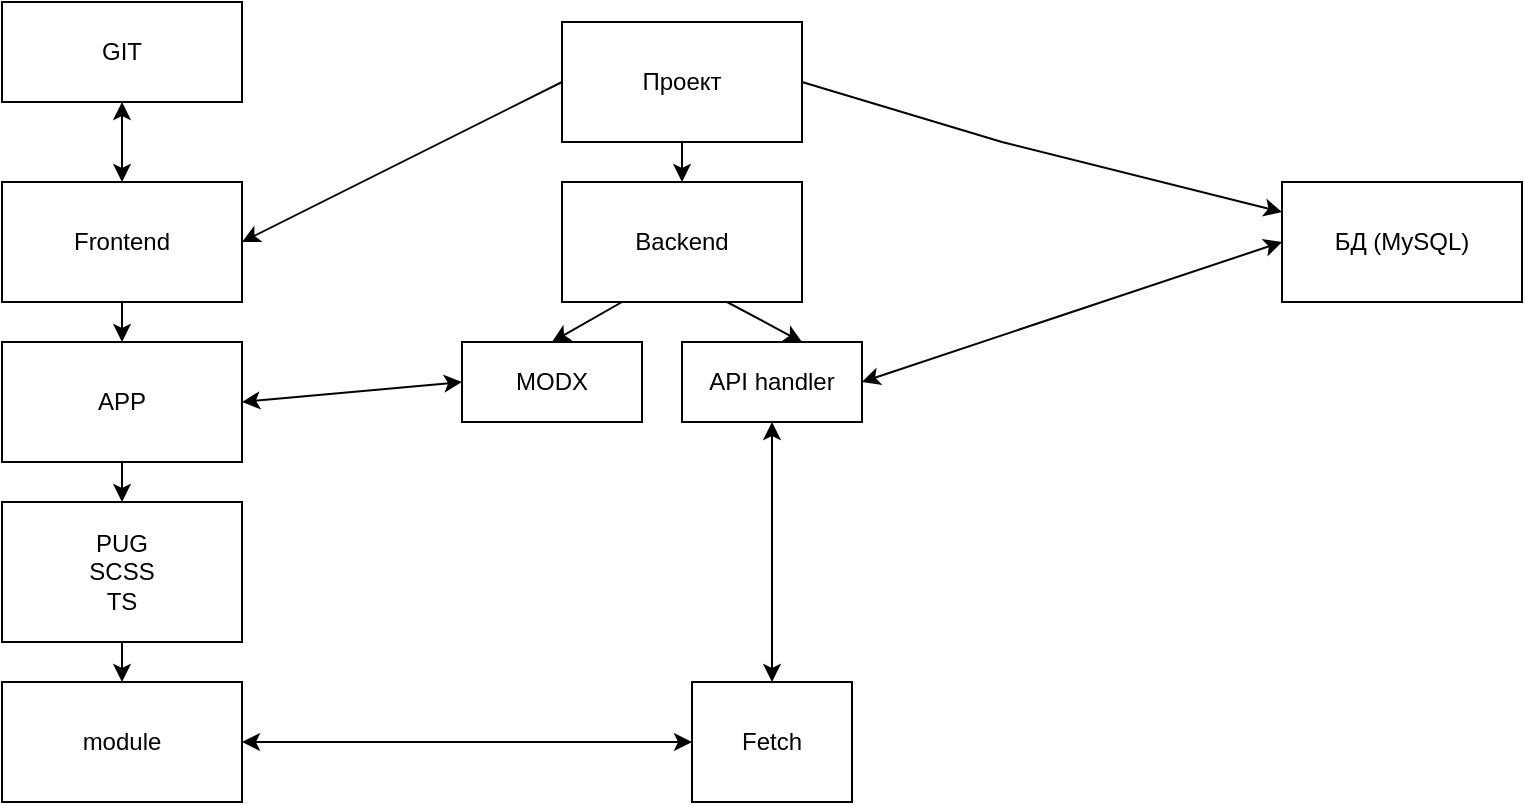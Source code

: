 <mxfile version="23.1.1" type="github">
  <diagram name="Страница — 1" id="vbixbzX4doHzllJDtg5d">
    <mxGraphModel dx="956" dy="546" grid="1" gridSize="10" guides="1" tooltips="1" connect="1" arrows="1" fold="1" page="1" pageScale="1" pageWidth="827" pageHeight="1169" math="0" shadow="0">
      <root>
        <mxCell id="0" />
        <mxCell id="1" parent="0" />
        <mxCell id="MwdmMoF0BBaButoux8h0-1" value="Проект" style="rounded=0;whiteSpace=wrap;html=1;" vertex="1" parent="1">
          <mxGeometry x="320" y="40" width="120" height="60" as="geometry" />
        </mxCell>
        <mxCell id="MwdmMoF0BBaButoux8h0-2" value="Frontend" style="rounded=0;whiteSpace=wrap;html=1;" vertex="1" parent="1">
          <mxGeometry x="40" y="120" width="120" height="60" as="geometry" />
        </mxCell>
        <mxCell id="MwdmMoF0BBaButoux8h0-3" value="БД (MySQL)" style="rounded=0;whiteSpace=wrap;html=1;" vertex="1" parent="1">
          <mxGeometry x="680" y="120" width="120" height="60" as="geometry" />
        </mxCell>
        <mxCell id="MwdmMoF0BBaButoux8h0-4" value="Backend" style="rounded=0;whiteSpace=wrap;html=1;" vertex="1" parent="1">
          <mxGeometry x="320" y="120" width="120" height="60" as="geometry" />
        </mxCell>
        <mxCell id="MwdmMoF0BBaButoux8h0-6" value="APP" style="rounded=0;whiteSpace=wrap;html=1;" vertex="1" parent="1">
          <mxGeometry x="40" y="200" width="120" height="60" as="geometry" />
        </mxCell>
        <mxCell id="MwdmMoF0BBaButoux8h0-7" value="PUG&lt;br&gt;SCSS&lt;br&gt;TS" style="rounded=0;whiteSpace=wrap;html=1;" vertex="1" parent="1">
          <mxGeometry x="40" y="280" width="120" height="70" as="geometry" />
        </mxCell>
        <mxCell id="MwdmMoF0BBaButoux8h0-9" value="Fetch" style="rounded=0;whiteSpace=wrap;html=1;" vertex="1" parent="1">
          <mxGeometry x="385" y="370" width="80" height="60" as="geometry" />
        </mxCell>
        <mxCell id="MwdmMoF0BBaButoux8h0-10" style="edgeStyle=orthogonalEdgeStyle;rounded=0;orthogonalLoop=1;jettySize=auto;html=1;exitX=0.5;exitY=1;exitDx=0;exitDy=0;" edge="1" parent="1" source="MwdmMoF0BBaButoux8h0-7" target="MwdmMoF0BBaButoux8h0-7">
          <mxGeometry relative="1" as="geometry" />
        </mxCell>
        <mxCell id="MwdmMoF0BBaButoux8h0-11" value="MODX" style="rounded=0;whiteSpace=wrap;html=1;" vertex="1" parent="1">
          <mxGeometry x="270" y="200" width="90" height="40" as="geometry" />
        </mxCell>
        <mxCell id="MwdmMoF0BBaButoux8h0-13" value="API handler" style="rounded=0;whiteSpace=wrap;html=1;" vertex="1" parent="1">
          <mxGeometry x="380" y="200" width="90" height="40" as="geometry" />
        </mxCell>
        <mxCell id="MwdmMoF0BBaButoux8h0-16" value="" style="endArrow=classic;startArrow=classic;html=1;rounded=0;exitX=0.5;exitY=0;exitDx=0;exitDy=0;entryX=0.5;entryY=1;entryDx=0;entryDy=0;" edge="1" parent="1" source="MwdmMoF0BBaButoux8h0-9" target="MwdmMoF0BBaButoux8h0-13">
          <mxGeometry width="50" height="50" relative="1" as="geometry">
            <mxPoint x="240" y="320" as="sourcePoint" />
            <mxPoint x="290" y="270" as="targetPoint" />
          </mxGeometry>
        </mxCell>
        <mxCell id="MwdmMoF0BBaButoux8h0-17" value="" style="endArrow=classic;startArrow=classic;html=1;rounded=0;exitX=1;exitY=0.5;exitDx=0;exitDy=0;entryX=0;entryY=0.5;entryDx=0;entryDy=0;" edge="1" parent="1" source="MwdmMoF0BBaButoux8h0-13" target="MwdmMoF0BBaButoux8h0-3">
          <mxGeometry width="50" height="50" relative="1" as="geometry">
            <mxPoint x="560" y="240" as="sourcePoint" />
            <mxPoint x="610" y="190" as="targetPoint" />
          </mxGeometry>
        </mxCell>
        <mxCell id="MwdmMoF0BBaButoux8h0-18" value="" style="endArrow=classic;html=1;rounded=0;exitX=0;exitY=0.5;exitDx=0;exitDy=0;entryX=1;entryY=0.5;entryDx=0;entryDy=0;" edge="1" parent="1" source="MwdmMoF0BBaButoux8h0-1" target="MwdmMoF0BBaButoux8h0-2">
          <mxGeometry width="50" height="50" relative="1" as="geometry">
            <mxPoint x="220" y="70" as="sourcePoint" />
            <mxPoint x="270" y="20" as="targetPoint" />
          </mxGeometry>
        </mxCell>
        <mxCell id="MwdmMoF0BBaButoux8h0-19" value="" style="endArrow=classic;html=1;rounded=0;exitX=0;exitY=0.5;exitDx=0;exitDy=0;" edge="1" parent="1" target="MwdmMoF0BBaButoux8h0-4">
          <mxGeometry width="50" height="50" relative="1" as="geometry">
            <mxPoint x="380" y="100" as="sourcePoint" />
            <mxPoint x="220" y="180" as="targetPoint" />
          </mxGeometry>
        </mxCell>
        <mxCell id="MwdmMoF0BBaButoux8h0-20" value="" style="endArrow=classic;html=1;rounded=0;exitX=1;exitY=0.5;exitDx=0;exitDy=0;entryX=0;entryY=0.25;entryDx=0;entryDy=0;" edge="1" parent="1" source="MwdmMoF0BBaButoux8h0-1" target="MwdmMoF0BBaButoux8h0-3">
          <mxGeometry width="50" height="50" relative="1" as="geometry">
            <mxPoint x="390" y="110" as="sourcePoint" />
            <mxPoint x="390" y="130" as="targetPoint" />
            <Array as="points">
              <mxPoint x="540" y="100" />
            </Array>
          </mxGeometry>
        </mxCell>
        <mxCell id="MwdmMoF0BBaButoux8h0-21" value="" style="endArrow=classic;startArrow=classic;html=1;rounded=0;exitX=1;exitY=0.5;exitDx=0;exitDy=0;entryX=0;entryY=0.5;entryDx=0;entryDy=0;" edge="1" parent="1" source="MwdmMoF0BBaButoux8h0-6" target="MwdmMoF0BBaButoux8h0-11">
          <mxGeometry width="50" height="50" relative="1" as="geometry">
            <mxPoint x="190" y="270" as="sourcePoint" />
            <mxPoint x="240" y="220" as="targetPoint" />
          </mxGeometry>
        </mxCell>
        <mxCell id="MwdmMoF0BBaButoux8h0-22" value="" style="endArrow=classic;html=1;rounded=0;exitX=0.5;exitY=1;exitDx=0;exitDy=0;entryX=0.5;entryY=0;entryDx=0;entryDy=0;" edge="1" parent="1" source="MwdmMoF0BBaButoux8h0-6" target="MwdmMoF0BBaButoux8h0-7">
          <mxGeometry width="50" height="50" relative="1" as="geometry">
            <mxPoint x="80" y="310" as="sourcePoint" />
            <mxPoint x="130" y="260" as="targetPoint" />
          </mxGeometry>
        </mxCell>
        <mxCell id="MwdmMoF0BBaButoux8h0-25" style="edgeStyle=orthogonalEdgeStyle;rounded=0;orthogonalLoop=1;jettySize=auto;html=1;" edge="1" parent="1">
          <mxGeometry relative="1" as="geometry">
            <mxPoint x="100" y="350.0" as="targetPoint" />
            <mxPoint x="100" y="350" as="sourcePoint" />
          </mxGeometry>
        </mxCell>
        <mxCell id="MwdmMoF0BBaButoux8h0-24" value="module" style="rounded=0;whiteSpace=wrap;html=1;" vertex="1" parent="1">
          <mxGeometry x="40" y="370" width="120" height="60" as="geometry" />
        </mxCell>
        <mxCell id="MwdmMoF0BBaButoux8h0-26" value="" style="endArrow=classic;html=1;rounded=0;entryX=0.5;entryY=0;entryDx=0;entryDy=0;exitX=0.5;exitY=1;exitDx=0;exitDy=0;" edge="1" parent="1" source="MwdmMoF0BBaButoux8h0-7" target="MwdmMoF0BBaButoux8h0-24">
          <mxGeometry width="50" height="50" relative="1" as="geometry">
            <mxPoint x="220" y="410" as="sourcePoint" />
            <mxPoint x="270" y="360" as="targetPoint" />
          </mxGeometry>
        </mxCell>
        <mxCell id="MwdmMoF0BBaButoux8h0-27" value="" style="endArrow=classic;html=1;rounded=0;exitX=0.25;exitY=1;exitDx=0;exitDy=0;entryX=0.5;entryY=0;entryDx=0;entryDy=0;" edge="1" parent="1" source="MwdmMoF0BBaButoux8h0-4" target="MwdmMoF0BBaButoux8h0-11">
          <mxGeometry width="50" height="50" relative="1" as="geometry">
            <mxPoint x="370" y="220" as="sourcePoint" />
            <mxPoint x="420" y="170" as="targetPoint" />
          </mxGeometry>
        </mxCell>
        <mxCell id="MwdmMoF0BBaButoux8h0-28" value="" style="endArrow=classic;html=1;rounded=0;exitX=0.75;exitY=1;exitDx=0;exitDy=0;entryX=0.75;entryY=0;entryDx=0;entryDy=0;" edge="1" parent="1">
          <mxGeometry width="50" height="50" relative="1" as="geometry">
            <mxPoint x="402.5" y="180.0" as="sourcePoint" />
            <mxPoint x="440" y="200" as="targetPoint" />
          </mxGeometry>
        </mxCell>
        <mxCell id="MwdmMoF0BBaButoux8h0-30" value="" style="endArrow=classic;startArrow=classic;html=1;rounded=0;exitX=1;exitY=0.5;exitDx=0;exitDy=0;entryX=0;entryY=0.5;entryDx=0;entryDy=0;" edge="1" parent="1" source="MwdmMoF0BBaButoux8h0-24" target="MwdmMoF0BBaButoux8h0-9">
          <mxGeometry width="50" height="50" relative="1" as="geometry">
            <mxPoint x="280" y="400" as="sourcePoint" />
            <mxPoint x="330" y="350" as="targetPoint" />
          </mxGeometry>
        </mxCell>
        <mxCell id="MwdmMoF0BBaButoux8h0-32" value="" style="endArrow=classic;html=1;rounded=0;exitX=0.5;exitY=1;exitDx=0;exitDy=0;entryX=0.5;entryY=0;entryDx=0;entryDy=0;" edge="1" parent="1" source="MwdmMoF0BBaButoux8h0-2" target="MwdmMoF0BBaButoux8h0-6">
          <mxGeometry width="50" height="50" relative="1" as="geometry">
            <mxPoint x="90" y="220" as="sourcePoint" />
            <mxPoint x="140" y="170" as="targetPoint" />
          </mxGeometry>
        </mxCell>
        <mxCell id="MwdmMoF0BBaButoux8h0-33" value="GIT" style="rounded=0;whiteSpace=wrap;html=1;" vertex="1" parent="1">
          <mxGeometry x="40" y="30" width="120" height="50" as="geometry" />
        </mxCell>
        <mxCell id="MwdmMoF0BBaButoux8h0-34" value="" style="endArrow=classic;startArrow=classic;html=1;rounded=0;entryX=0.5;entryY=1;entryDx=0;entryDy=0;" edge="1" parent="1" target="MwdmMoF0BBaButoux8h0-33">
          <mxGeometry width="50" height="50" relative="1" as="geometry">
            <mxPoint x="100" y="120" as="sourcePoint" />
            <mxPoint x="110" y="70" as="targetPoint" />
          </mxGeometry>
        </mxCell>
      </root>
    </mxGraphModel>
  </diagram>
</mxfile>

